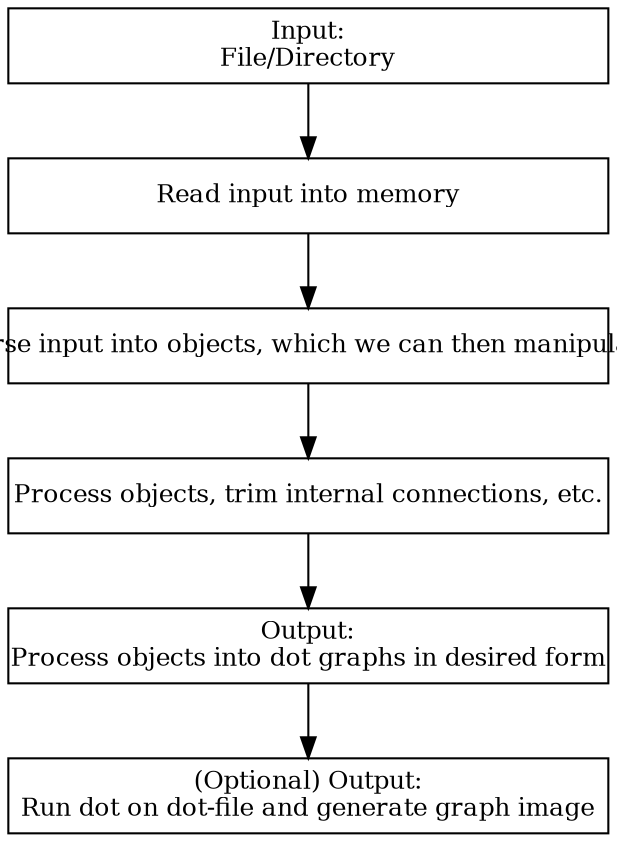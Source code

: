 digraph "Abstract Program Flowchart" {
    rankdir="TB";
    node [shape="rectangle",fixedsize=true,height=0.5,width=4.0,fontsize=12];

    input_node [label="Input:\nFile/Directory"];
    read_node [label="Read input into memory"];
    parse_node [label="Parse input into objects, which we can then manipulate",comment="Complex, hard to build, first step toward actually processing graphs."];
    process_node [label="Process objects, trim internal connections, etc."];
    write_node [label="Output:\nProcess objects into dot graphs in desired form"];
    generate_node [label="(Optional) Output:\nRun dot on dot-file and generate graph image"];

    input_node -> read_node -> parse_node -> process_node -> write_node -> generate_node;
}
